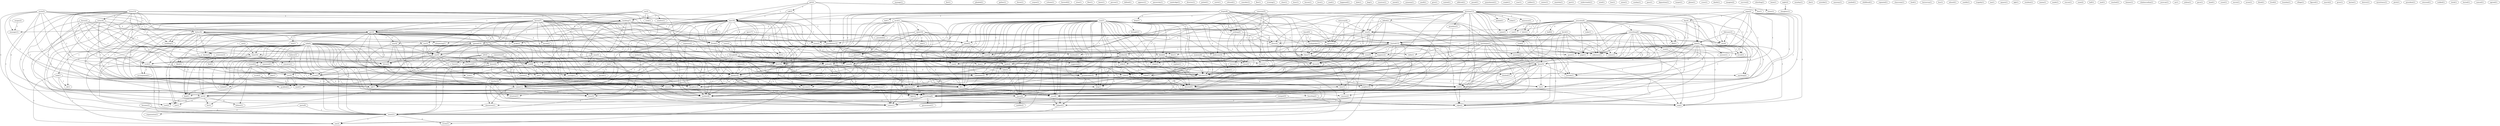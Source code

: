digraph G {
  home [ label="home(14)" ];
  work [ label="work(1)" ];
  sister [ label="sister(4)" ];
  law [ label="law(19)" ];
  father [ label="father(9)" ];
  wedding [ label="wedding(1)" ];
  break [ label="break(2)" ];
  break [ label="break(1)" ];
  one [ label="one(5)" ];
  drive [ label="drive(2)" ];
  told [ label="told(8)" ];
  time [ label="time(10)" ];
  stood [ label="stood(3)" ];
  everything [ label="everything(6)" ];
  daughter [ label="daughter(3)" ];
  work [ label="work(3)" ];
  downtown [ label="downtown(1)" ];
  went [ label="went(21)" ];
  mother [ label="mother(8)" ];
  girl [ label="girl(2)" ];
  boy [ label="boy(1)" ];
  call [ label="call(3)" ];
  honor [ label="honor(1)" ];
  grandfather [ label="grandfather(3)" ];
  grandmother [ label="grandmother(5)" ];
  seryozha [ label="seryozha(6)" ];
  half [ label="half(4)" ];
  something [ label="something(6)" ];
  wake [ label="wake(1)" ];
  dbd [ label="dbd(1)" ];
  started [ label="started(13)" ];
  son [ label="son(1)" ];
  comes [ label="comes(1)" ];
  reference [ label="reference(1)" ];
  name [ label="name(1)" ];
  page [ label="page(1)" ];
  dress [ label="dress(4)" ];
  shirt [ label="shirt(1)" ];
  org [ label="org(2)" ];
  tell [ label="tell(3)" ];
  sdpa [ label="sdpa(2)" ];
  manage [ label="manage(1)" ];
  hurry [ label="hurry(2)" ];
  go [ label="go(24)" ];
  come [ label="come(4)" ];
  squeezed [ label="squeezed(1)" ];
  saw [ label="saw(5)" ];
  hand [ label="hand(1)" ];
  grabbed [ label="grabbed(1)" ];
  fist [ label="fist(1)" ];
  pleaded [ label="pleaded(1)" ];
  put [ label="put(1)" ];
  fur [ label="fur(1)" ];
  helmet [ label="helmet(1)" ];
  hat [ label="hat(1)" ];
  coat [ label="coat(2)" ];
  gather [ label="gather(1)" ];
  threw [ label="threw(1)" ];
  corpse [ label="corpse(1)" ];
  volume [ label="volume(1)" ];
  farewell [ label="farewell(2)" ];
  irina [ label="irina(1)" ];
  sevil [ label="sevil(1)" ];
  open [ label="open(10)" ];
  pounded [ label="pounded(2)" ];
  please [ label="please(7)" ];
  broke [ label="broke(2)" ];
  brother [ label="brother(4)" ];
  door [ label="door(32)" ];
  knife [ label="knife(4)" ];
  kill [ label="kill(7)" ];
  apartment [ label="apartment(7)" ];
  ll [ label="ll(1)" ];
  shouted [ label="shouted(5)" ];
  leave [ label="leave(9)" ];
  someone [ label="someone(5)" ];
  street [ label="street(2)" ];
  outside [ label="outside(1)" ];
  flow [ label="flow(1)" ];
  knew [ label="knew(1)" ];
  person [ label="person(1)" ];
  defend [ label="defend(1)" ];
  appears [ label="appears(1)" ];
  calm [ label="calm(6)" ];
  won [ label="won(1)" ];
  hear [ label="hear(1)" ];
  anyone [ label="anyone(2)" ];
  try [ label="try(1)" ];
  passersby [ label="passersby(1)" ];
  cambridge [ label="cambridge(1)" ];
  director [ label="director(1)" ];
  picked [ label="picked(1)" ];
  karina [ label="karina(1)" ];
  stay [ label="stay(4)" ];
  opened [ label="opened(10)" ];
  asked [ label="asked(5)" ];
  want [ label="want(2)" ];
  came [ label="came(11)" ];
  block [ label="block(6)" ];
  calm [ label="calm(3)" ];
  courage [ label="courage(1)" ];
  catch [ label="catch(1)" ];
  lezgin [ label="lezgin(8)" ];
  building [ label="building(7)" ];
  wasn [ label="wasn(3)" ];
  nothing [ label="nothing(4)" ];
  bathroom [ label="bathroom(4)" ];
  upstairs [ label="upstairs(1)" ];
  hid [ label="hid(1)" ];
  floor [ label="floor(7)" ];
  morning [ label="morning(2)" ];
  neighbor [ label="neighbor(5)" ];
  keep [ label="keep(1)" ];
  refused [ label="refused(1)" ];
  consider [ label="consider(1)" ];
  flee [ label="flee(1)" ];
  took [ label="took(4)" ];
  evening [ label="evening(1)" ];
  chair [ label="chair(1)" ];
  hour [ label="hour(1)" ];
  car [ label="car(5)" ];
  rock [ label="rock(1)" ];
  burial [ label="burial(2)" ];
  help [ label="help(1)" ];
  window [ label="window(1)" ];
  accompanied [ label="accompanied(1)" ];
  voice [ label="voice(3)" ];
  side [ label="side(1)" ];
  family [ label="family(10)" ];
  ordered [ label="ordered(1)" ];
  fight [ label="fight(2)" ];
  truck [ label="truck(3)" ];
  uncle [ label="uncle(5)" ];
  situation [ label="situation(1)" ];
  town [ label="town(5)" ];
  manager [ label="manager(1)" ];
  entryway [ label="entryway(6)" ];
  way [ label="way(4)" ];
  ran [ label="ran(3)" ];
  balcony [ label="balcony(12)" ];
  helped [ label="helped(3)" ];
  lesson [ label="lesson(1)" ];
  left [ label="left(4)" ];
  raise [ label="raise(1)" ];
  police [ label="police(6)" ];
  burst [ label="burst(1)" ];
  station [ label="station(3)" ];
  courtyard [ label="courtyard(5)" ];
  see [ label="see(3)" ];
  send [ label="send(2)" ];
  happens [ label="happens(2)" ];
  think [ label="think(4)" ];
  throw [ label="throw(2)" ];
  save [ label="save(8)" ];
  city [ label="city(6)" ];
  love [ label="love(1)" ];
  look [ label="look(2)" ];
  ok [ label="ok(1)" ];
  heard [ label="heard(5)" ];
  loudspeaker [ label="loudspeaker(1)" ];
  read [ label="read(1)" ];
  raced [ label="raced(1)" ];
  run [ label="run(2)" ];
  suggested [ label="suggested(1)" ];
  wife [ label="wife(3)" ];
  whispering [ label="whispering(1)" ];
  climb [ label="climb(3)" ];
  called [ label="called(7)" ];
  dacha [ label="dacha(3)" ];
  happened [ label="happened(1)" ];
  fate [ label="fate(1)" ];
  become [ label="become(1)" ];
  widow [ label="widow(1)" ];
  hide [ label="hide(1)" ];
  kristina [ label="kristina(13)" ];
  killed [ label="killed(2)" ];
  spoiled [ label="spoiled(1)" ];
  didn [ label="didn(4)" ];
  woke [ label="woke(1)" ];
  announce [ label="announce(1)" ];
  know [ label="know(5)" ];
  grandma [ label="grandma(3)" ];
  didn [ label="didn(5)" ];
  loved [ label="loved(3)" ];
  room [ label="room(5)" ];
  lock [ label="lock(1)" ];
  met [ label="met(1)" ];
  put [ label="put(2)" ];
  close [ label="close(2)" ];
  sit [ label="sit(1)" ];
  look [ label="look(1)" ];
  ira [ label="ira(1)" ];
  brought [ label="brought(1)" ];
  remember [ label="remember(2)" ];
  beg [ label="beg(1)" ];
  receiver [ label="receiver(1)" ];
  sat [ label="sat(2)" ];
  begged [ label="begged(2)" ];
  take [ label="take(3)" ];
  everyone [ label="everyone(3)" ];
  liked [ label="liked(1)" ];
  metal [ label="metal(1)" ];
  david [ label="david(1)" ];
  bye [ label="bye(1)" ];
  husband [ label="husband(1)" ];
  armenia [ label="armenia(1)" ];
  man [ label="man(5)" ];
  house [ label="house(2)" ];
  mamma [ label="mamma(6)" ];
  edik [ label="edik(1)" ];
  turned [ label="turned(2)" ];
  joke [ label="joke(1)" ];
  looked [ label="looked(7)" ];
  kind [ label="kind(1)" ];
  smell [ label="smell(1)" ];
  give [ label="give(1)" ];
  waited [ label="waited(1)" ];
  inflicted [ label="inflicted(1)" ];
  papa [ label="papa(1)" ];
  day [ label="day(4)" ];
  karina [ label="karina(7)" ];
  pound [ label="pound(1)" ];
  punishment [ label="punishment(1)" ];
  couple [ label="couple(1)" ];
  roar [ label="roar(1)" ];
  azerbaijan [ label="azerbaijan(1)" ];
  soldier [ label="soldier(1)" ];
  center [ label="center(1)" ];
  table [ label="table(1)" ];
  guest [ label="guest(1)" ];
  anatolia [ label="anatolia(1)" ];
  part [ label="part(1)" ];
  understands [ label="understands(1)" ];
  wind [ label="wind(1)" ];
  became [ label="became(3)" ];
  box [ label="box(1)" ];
  noise [ label="noise(1)" ];
  sunday [ label="sunday(1)" ];
  terror [ label="terror(1)" ];
  human [ label="human(1)" ];
  locked [ label="locked(1)" ];
  pass [ label="pass(1)" ];
  committee [ label="committee(5)" ];
  anything [ label="anything(2)" ];
  deposition [ label="deposition(1)" ];
  thing [ label="thing(1)" ];
  knows [ label="knows(3)" ];
  turgut [ label="turgut(1)" ];
  phone [ label="phone(1)" ];
  cross [ label="cross(1)" ];
  death [ label="death(1)" ];
  imagine [ label="imagine(2)" ];
  survive [ label="survive(2)" ];
  whistling [ label="whistling(1)" ];
  lenin [ label="lenin(1)" ];
  night [ label="night(2)" ];
  slaughter [ label="slaughter(1)" ];
  monday [ label="monday(1)" ];
  din [ label="din(1)" ];
  aristide [ label="aristide(1)" ];
  misha [ label="misha(3)" ];
  nasosny [ label="nasosny(1)" ];
  needed [ label="needed(1)" ];
  teacher [ label="teacher(2)" ];
  conceive [ label="conceive(1)" ];
  find [ label="find(1)" ];
  explain [ label="explain(1)" ];
  climbed [ label="climbed(1)" ];
  childhood [ label="childhood(1)" ];
  answer [ label="answer(1)" ];
  repeated [ label="repeated(1)" ];
  th [ label="th(2)" ];
  decide [ label="decide(1)" ];
  address [ label="address(1)" ];
  vehicle [ label="vehicle(2)" ];
  wrote [ label="wrote(1)" ];
  classroom [ label="classroom(1)" ];
  food [ label="food(1)" ];
  borisovna [ label="borisovna(1)" ];
  bus [ label="bus(1)" ];
  raisa [ label="raisa(3)" ];
  thought [ label="thought(8)" ];
  list [ label="list(1)" ];
  eduard [ label="eduard(1)" ];
  candle [ label="candle(1)" ];
  tragedy [ label="tragedy(1)" ];
  believe [ label="believe(3)" ];
  ma [ label="ma(1)" ];
  square [ label="square(1)" ];
  kgb [ label="kgb(1)" ];
  resident [ label="resident(1)" ];
  school [ label="school(3)" ];
  marina [ label="marina(2)" ];
  ambartsumian [ label="ambartsumian(4)" ];
  mama [ label="mama(1)" ];
  made [ label="made(1)" ];
  rescue [ label="rescue(1)" ];
  ira [ label="ira(27)" ];
  february [ label="february(3)" ];
  none [ label="none(2)" ];
  hall [ label="hall(1)" ];
  ozal [ label="ozal(1)" ];
  reached [ label="reached(1)" ];
  edik [ label="edik(1)" ];
  bonner [ label="bonner(1)" ];
  shahmuradian [ label="shahmuradian(1)" ];
  yerevan [ label="yerevan(1)" ];
  ny [ label="ny(1)" ];
  yelena [ label="yelena(1)" ];
  gave [ label="gave(1)" ];
  head [ label="head(1)" ];
  government [ label="government(1)" ];
  sergey [ label="sergey(2)" ];
  count [ label="count(1)" ];
  movie [ label="movie(1)" ];
  arsen [ label="arsen(1)" ];
  blood [ label="blood(1)" ];
  boarding [ label="boarding(2)" ];
  lived [ label="lived(2)" ];
  hrazdan [ label="hrazdan(1)" ];
  middle [ label="middle(2)" ];
  sumgait [ label="sumgait(5)" ];
  party [ label="party(6)" ];
  organization [ label="organization(1)" ];
  village [ label="village(1)" ];
  figured [ label="figured(1)" ];
  sogomon [ label="sogomon(2)" ];
  march [ label="march(2)" ];
  grew [ label="grew(1)" ];
  karine [ label="karine(1)" ];
  district [ label="district(1)" ];
  eyewitness [ label="eyewitness(1)" ];
  pitch [ label="pitch(1)" ];
  president [ label="president(1)" ];
  returned [ label="returned(1)" ];
  igor [ label="igor(17)" ];
  edik [ label="edik(6)" ];
  walked [ label="walked(1)" ];
  clock [ label="clock(1)" ];
  buried [ label="buried(1)" ];
  samuel [ label="samuel(1)" ];
  melkumian [ label="melkumian(7)" ];
  papa [ label="papa(2)" ];
  agreed [ label="agreed(1)" ];
  home -> work [ label="2" ];
  home -> sister [ label="1" ];
  home -> law [ label="1" ];
  home -> father [ label="1" ];
  home -> wedding [ label="1" ];
  home -> break [ label="1" ];
  home -> break [ label="1" ];
  home -> one [ label="2" ];
  home -> drive [ label="2" ];
  home -> told [ label="1" ];
  home -> time [ label="1" ];
  home -> stood [ label="1" ];
  home -> everything [ label="1" ];
  home -> daughter [ label="1" ];
  home -> work [ label="2" ];
  home -> downtown [ label="1" ];
  home -> went [ label="1" ];
  home -> mother [ label="1" ];
  girl -> boy [ label="1" ];
  girl -> call [ label="1" ];
  girl -> law [ label="1" ];
  girl -> honor [ label="1" ];
  girl -> grandfather [ label="1" ];
  girl -> grandmother [ label="1" ];
  girl -> mother [ label="1" ];
  seryozha -> half [ label="2" ];
  seryozha -> something [ label="1" ];
  seryozha -> wake [ label="1" ];
  seryozha -> dbd [ label="1" ];
  seryozha -> started [ label="1" ];
  seryozha -> son [ label="1" ];
  seryozha -> comes [ label="1" ];
  seryozha -> reference [ label="1" ];
  seryozha -> name [ label="1" ];
  seryozha -> page [ label="1" ];
  seryozha -> dress [ label="1" ];
  seryozha -> shirt [ label="1" ];
  seryozha -> everything [ label="1" ];
  seryozha -> org [ label="1" ];
  seryozha -> daughter [ label="1" ];
  seryozha -> tell [ label="1" ];
  seryozha -> sdpa [ label="1" ];
  hurry -> go [ label="1" ];
  hurry -> come [ label="1" ];
  hurry -> one [ label="1" ];
  hurry -> squeezed [ label="1" ];
  hurry -> saw [ label="1" ];
  hurry -> hand [ label="1" ];
  hurry -> grabbed [ label="1" ];
  put -> fur [ label="2" ];
  put -> helmet [ label="2" ];
  put -> hat [ label="2" ];
  put -> coat [ label="2" ];
  sevil -> open [ label="1" ];
  sevil -> pounded [ label="1" ];
  sevil -> please [ label="1" ];
  sevil -> broke [ label="1" ];
  sevil -> brother [ label="1" ];
  sevil -> door [ label="1" ];
  sevil -> knife [ label="1" ];
  sevil -> kill [ label="1" ];
  sevil -> apartment [ label="1" ];
  sevil -> ll [ label="1" ];
  sevil -> shouted [ label="1" ];
  sevil -> leave [ label="1" ];
  someone -> law [ label="1" ];
  someone -> come [ label="2" ];
  someone -> break [ label="1" ];
  someone -> break [ label="1" ];
  someone -> street [ label="1" ];
  someone -> door [ label="1" ];
  someone -> outside [ label="1" ];
  calm -> won [ label="1" ];
  calm -> hear [ label="1" ];
  calm -> anyone [ label="1" ];
  calm -> apartment [ label="1" ];
  calm -> try [ label="2" ];
  karina -> go [ label="3" ];
  karina -> stay [ label="3" ];
  karina -> opened [ label="3" ];
  karina -> come [ label="1" ];
  karina -> asked [ label="1" ];
  karina -> one [ label="1" ];
  karina -> told [ label="2" ];
  karina -> want [ label="1" ];
  karina -> door [ label="1" ];
  karina -> kill [ label="2" ];
  karina -> came [ label="1" ];
  karina -> block [ label="1" ];
  karina -> ll [ label="3" ];
  karina -> calm [ label="1" ];
  karina -> went [ label="1" ];
  karina -> courage [ label="1" ];
  lezgin -> building [ label="1" ];
  lezgin -> opened [ label="2" ];
  lezgin -> wasn [ label="1" ];
  lezgin -> nothing [ label="1" ];
  lezgin -> bathroom [ label="1" ];
  lezgin -> upstairs [ label="1" ];
  lezgin -> told [ label="2" ];
  lezgin -> hear [ label="1" ];
  lezgin -> hid [ label="1" ];
  lezgin -> floor [ label="1" ];
  lezgin -> door [ label="2" ];
  lezgin -> kill [ label="1" ];
  lezgin -> apartment [ label="2" ];
  lezgin -> calm [ label="2" ];
  lezgin -> everything [ label="1" ];
  lezgin -> morning [ label="1" ];
  lezgin -> went [ label="1" ];
  lezgin -> neighbor [ label="1" ];
  lezgin -> keep [ label="1" ];
  half -> took [ label="1" ];
  car -> building [ label="1" ];
  car -> go [ label="1" ];
  car -> rock [ label="1" ];
  car -> burial [ label="1" ];
  car -> one [ label="1" ];
  car -> help [ label="1" ];
  car -> window [ label="1" ];
  work -> stood [ label="1" ];
  work -> accompanied [ label="1" ];
  work -> went [ label="1" ];
  open -> started [ label="1" ];
  open -> please [ label="3" ];
  open -> bathroom [ label="1" ];
  open -> come [ label="1" ];
  open -> asked [ label="1" ];
  open -> voice [ label="1" ];
  open -> side [ label="1" ];
  open -> door [ label="10" ];
  open -> family [ label="1" ];
  open -> apartment [ label="1" ];
  open -> ordered [ label="1" ];
  open -> fight [ label="1" ];
  truck -> kill [ label="2" ];
  truck -> came [ label="2" ];
  uncle -> law [ label="1" ];
  uncle -> father [ label="1" ];
  uncle -> building [ label="1" ];
  uncle -> go [ label="1" ];
  uncle -> broke [ label="1" ];
  uncle -> saw [ label="1" ];
  uncle -> family [ label="1" ];
  uncle -> came [ label="2" ];
  uncle -> situation [ label="1" ];
  uncle -> town [ label="2" ];
  uncle -> daughter [ label="1" ];
  uncle -> manager [ label="1" ];
  entryway -> way [ label="1" ];
  entryway -> upstairs [ label="1" ];
  entryway -> floor [ label="1" ];
  sister -> father [ label="2" ];
  sister -> ran [ label="1" ];
  sister -> kill [ label="1" ];
  sister -> balcony [ label="1" ];
  sister -> ll [ label="1" ];
  sister -> helped [ label="1" ];
  sister -> mother [ label="3" ];
  left -> raise [ label="1" ];
  left -> police [ label="1" ];
  left -> burst [ label="1" ];
  left -> station [ label="1" ];
  left -> balcony [ label="1" ];
  left -> courtyard [ label="1" ];
  left -> went [ label="1" ];
  left -> neighbor [ label="1" ];
  left -> see [ label="1" ];
  something -> send [ label="1" ];
  something -> dbd [ label="1" ];
  something -> started [ label="1" ];
  something -> comes [ label="1" ];
  something -> reference [ label="1" ];
  something -> page [ label="1" ];
  something -> happens [ label="2" ];
  something -> think [ label="1" ];
  something -> knife [ label="1" ];
  something -> throw [ label="1" ];
  something -> balcony [ label="1" ];
  something -> ll [ label="1" ];
  something -> save [ label="1" ];
  something -> everything [ label="1" ];
  something -> org [ label="1" ];
  something -> tell [ label="1" ];
  something -> sdpa [ label="1" ];
  something -> city [ label="1" ];
  look -> ok [ label="1" ];
  look -> apartment [ label="1" ];
  look -> see [ label="1" ];
  heard -> started [ label="1" ];
  heard -> upstairs [ label="1" ];
  heard -> loudspeaker [ label="1" ];
  heard -> went [ label="1" ];
  call -> law [ label="2" ];
  call -> grandfather [ label="2" ];
  call -> come [ label="1" ];
  call -> mother [ label="2" ];
  law -> father [ label="6" ];
  law -> ran [ label="2" ];
  law -> wedding [ label="1" ];
  law -> grandfather [ label="1" ];
  law -> broke [ label="1" ];
  law -> wasn [ label="1" ];
  law -> raced [ label="1" ];
  law -> come [ label="1" ];
  law -> break [ label="1" ];
  law -> break [ label="1" ];
  law -> run [ label="1" ];
  law -> suggested [ label="1" ];
  law -> police [ label="1" ];
  law -> wife [ label="2" ];
  law -> kill [ label="2" ];
  law -> whispering [ label="1" ];
  law -> balcony [ label="4" ];
  law -> climb [ label="1" ];
  law -> town [ label="1" ];
  law -> ll [ label="2" ];
  law -> save [ label="1" ];
  law -> shouted [ label="1" ];
  law -> called [ label="1" ];
  law -> helped [ label="2" ];
  law -> help [ label="1" ];
  law -> mother [ label="8" ];
  father -> opened [ label="1" ];
  father -> wedding [ label="1" ];
  father -> grandfather [ label="1" ];
  father -> dacha [ label="1" ];
  father -> broke [ label="1" ];
  father -> wasn [ label="1" ];
  father -> come [ label="1" ];
  father -> break [ label="1" ];
  father -> break [ label="1" ];
  father -> drive [ label="1" ];
  father -> grandmother [ label="1" ];
  father -> door [ label="1" ];
  father -> whispering [ label="1" ];
  father -> stood [ label="1" ];
  father -> town [ label="1" ];
  father -> ll [ label="1" ];
  father -> mother [ label="1" ];
  building -> go [ label="1" ];
  building -> raise [ label="1" ];
  building -> fate [ label="1" ];
  building -> family [ label="1" ];
  building -> become [ label="1" ];
  building -> came [ label="1" ];
  building -> situation [ label="1" ];
  building -> town [ label="1" ];
  building -> everything [ label="1" ];
  building -> manager [ label="1" ];
  building -> widow [ label="1" ];
  kristina -> killed [ label="1" ];
  kristina -> spoiled [ label="1" ];
  kristina -> son [ label="1" ];
  kristina -> grandfather [ label="1" ];
  kristina -> name [ label="1" ];
  kristina -> asked [ label="1" ];
  kristina -> dress [ label="1" ];
  kristina -> way [ label="1" ];
  kristina -> didn [ label="2" ];
  kristina -> shirt [ label="1" ];
  kristina -> want [ label="1" ];
  kristina -> anyone [ label="1" ];
  kristina -> grandmother [ label="1" ];
  kristina -> woke [ label="1" ];
  kristina -> announce [ label="1" ];
  kristina -> know [ label="1" ];
  kristina -> grandma [ label="1" ];
  kristina -> throw [ label="1" ];
  kristina -> balcony [ label="1" ];
  kristina -> didn [ label="2" ];
  kristina -> climb [ label="4" ];
  kristina -> save [ label="3" ];
  kristina -> shouted [ label="3" ];
  kristina -> daughter [ label="1" ];
  kristina -> loved [ label="1" ];
  kristina -> helped [ label="3" ];
  kristina -> mother [ label="3" ];
  go -> stay [ label="3" ];
  go -> dacha [ label="2" ];
  go -> burial [ label="2" ];
  go -> room [ label="2" ];
  go -> ok [ label="1" ];
  go -> told [ label="2" ];
  go -> police [ label="3" ];
  go -> door [ label="3" ];
  go -> lock [ label="1" ];
  go -> station [ label="2" ];
  go -> kill [ label="2" ];
  go -> met [ label="1" ];
  go -> ll [ label="4" ];
  go -> accompanied [ label="1" ];
  go -> put [ label="1" ];
  go -> everything [ label="1" ];
  go -> tell [ label="1" ];
  go -> work [ label="2" ];
  go -> close [ label="1" ];
  go -> sit [ label="1" ];
  go -> went [ label="1" ];
  go -> look [ label="1" ];
  stay -> one [ label="1" ];
  stay -> drive [ label="1" ];
  stay -> kill [ label="1" ];
  stay -> ll [ label="1" ];
  stay -> save [ label="1" ];
  killed -> way [ label="1" ];
  killed -> upstairs [ label="1" ];
  killed -> floor [ label="1" ];
  killed -> came [ label="1" ];
  killed -> save [ label="1" ];
  killed -> outside [ label="1" ];
  ira -> started [ label="3" ];
  ira -> nothing [ label="1" ];
  ira -> bathroom [ label="2" ];
  ira -> brother [ label="2" ];
  ira -> come [ label="1" ];
  ira -> asked [ label="3" ];
  ira -> voice [ label="3" ];
  ira -> dress [ label="1" ];
  ira -> one [ label="1" ];
  ira -> way [ label="2" ];
  ira -> happens [ label="2" ];
  ira -> upstairs [ label="2" ];
  ira -> run [ label="1" ];
  ira -> told [ label="2" ];
  ira -> time [ label="2" ];
  ira -> suggested [ label="1" ];
  ira -> think [ label="1" ];
  ira -> brought [ label="1" ];
  ira -> want [ label="3" ];
  ira -> police [ label="1" ];
  ira -> floor [ label="1" ];
  ira -> wife [ label="3" ];
  ira -> door [ label="3" ];
  ira -> came [ label="5" ];
  ira -> throw [ label="2" ];
  ira -> balcony [ label="3" ];
  ira -> fight [ label="1" ];
  ira -> climb [ label="1" ];
  ira -> ll [ label="5" ];
  ira -> save [ label="1" ];
  ira -> shouted [ label="2" ];
  ira -> daughter [ label="2" ];
  ira -> tell [ label="2" ];
  ira -> called [ label="1" ];
  ira -> remember [ label="1" ];
  ira -> helped [ label="3" ];
  ira -> help [ label="1" ];
  ira -> went [ label="2" ];
  ira -> courage [ label="1" ];
  ira -> mother [ label="3" ];
  sat -> time [ label="1" ];
  ran -> one [ label="1" ];
  ran -> knife [ label="1" ];
  ran -> kill [ label="1" ];
  ran -> balcony [ label="1" ];
  ran -> ll [ label="1" ];
  send -> save [ label="1" ];
  begged -> come [ label="1" ];
  begged -> take [ label="1" ];
  begged -> ll [ label="1" ];
  begged -> leave [ label="1" ];
  everyone -> liked [ label="1" ];
  david -> started [ label="1" ];
  david -> comes [ label="1" ];
  david -> reference [ label="1" ];
  david -> page [ label="1" ];
  david -> room [ label="1" ];
  david -> ll [ label="1" ];
  david -> everything [ label="1" ];
  david -> org [ label="1" ];
  david -> tell [ label="1" ];
  david -> sdpa [ label="1" ];
  started -> comes [ label="1" ];
  started -> reference [ label="1" ];
  started -> bathroom [ label="1" ];
  started -> brother [ label="1" ];
  started -> page [ label="1" ];
  started -> voice [ label="1" ];
  started -> room [ label="1" ];
  started -> told [ label="1" ];
  started -> door [ label="5" ];
  started -> bye [ label="1" ];
  started -> balcony [ label="1" ];
  started -> everything [ label="1" ];
  started -> org [ label="1" ];
  started -> tell [ label="1" ];
  started -> remember [ label="1" ];
  started -> husband [ label="1" ];
  started -> close [ label="1" ];
  started -> sdpa [ label="1" ];
  started -> neighbor [ label="1" ];
  started -> mother [ label="1" ];
  opened -> dacha [ label="1" ];
  opened -> man [ label="1" ];
  opened -> drive [ label="1" ];
  opened -> told [ label="2" ];
  opened -> house [ label="1" ];
  opened -> door [ label="7" ];
  opened -> kill [ label="1" ];
  opened -> stood [ label="1" ];
  opened -> ll [ label="2" ];
  opened -> calm [ label="1" ];
  mamma -> come [ label="1" ];
  mamma -> throw [ label="1" ];
  mamma -> balcony [ label="1" ];
  mamma -> save [ label="1" ];
  mamma -> shouted [ label="1" ];
  edik -> fur [ label="1" ];
  edik -> room [ label="1" ];
  edik -> told [ label="1" ];
  edik -> time [ label="1" ];
  edik -> think [ label="1" ];
  edik -> turned [ label="1" ];
  edik -> wife [ label="1" ];
  edik -> helmet [ label="1" ];
  edik -> door [ label="2" ];
  edik -> joke [ label="1" ];
  edik -> balcony [ label="1" ];
  edik -> hat [ label="1" ];
  edik -> stood [ label="1" ];
  edik -> put [ label="1" ];
  edik -> daughter [ label="1" ];
  edik -> remember [ label="1" ];
  edik -> looked [ label="1" ];
  edik -> close [ label="1" ];
  edik -> coat [ label="1" ];
  edik -> went [ label="2" ];
  edik -> mother [ label="1" ];
  edik -> kind [ label="1" ];
  pounded -> please [ label="1" ];
  please -> come [ label="1" ];
  please -> door [ label="1" ];
  please -> take [ label="2" ];
  please -> ll [ label="1" ];
  please -> leave [ label="1" ];
  papa -> comes [ label="1" ];
  papa -> reference [ label="1" ];
  papa -> asked [ label="1" ];
  papa -> page [ label="1" ];
  papa -> day [ label="1" ];
  papa -> know [ label="1" ];
  papa -> everything [ label="1" ];
  papa -> org [ label="1" ];
  papa -> tell [ label="1" ];
  papa -> sdpa [ label="1" ];
  papa -> city [ label="1" ];
  karina -> come [ label="1" ];
  karina -> asked [ label="1" ];
  karina -> one [ label="1" ];
  karina -> told [ label="2" ];
  karina -> want [ label="1" ];
  karina -> door [ label="1" ];
  karina -> kill [ label="2" ];
  karina -> came [ label="1" ];
  karina -> block [ label="1" ];
  karina -> ll [ label="3" ];
  karina -> calm [ label="1" ];
  karina -> went [ label="1" ];
  karina -> courage [ label="1" ];
  grandfather -> grandmother [ label="2" ];
  dacha -> liked [ label="1" ];
  broke -> apartment [ label="1" ];
  broke -> town [ label="1" ];
  azerbaijan -> comes [ label="1" ];
  azerbaijan -> reference [ label="1" ];
  azerbaijan -> page [ label="1" ];
  azerbaijan -> room [ label="1" ];
  azerbaijan -> fate [ label="1" ];
  azerbaijan -> family [ label="1" ];
  azerbaijan -> become [ label="1" ];
  azerbaijan -> ll [ label="1" ];
  azerbaijan -> everything [ label="2" ];
  azerbaijan -> org [ label="1" ];
  azerbaijan -> tell [ label="1" ];
  azerbaijan -> sdpa [ label="1" ];
  azerbaijan -> widow [ label="1" ];
  wasn -> table [ label="1" ];
  wasn -> guest [ label="1" ];
  took -> morning [ label="1" ];
  took -> went [ label="1" ];
  became -> went [ label="1" ];
  nothing -> dress [ label="2" ];
  nothing -> apartment [ label="1" ];
  nothing -> calm [ label="1" ];
  bathroom -> voice [ label="1" ];
  bathroom -> terror [ label="1" ];
  bathroom -> human [ label="1" ];
  man -> voice [ label="1" ];
  man -> house [ label="1" ];
  man -> door [ label="1" ];
  man -> family [ label="1" ];
  man -> locked [ label="1" ];
  man -> balcony [ label="1" ];
  man -> stood [ label="1" ];
  brother -> run [ label="1" ];
  brother -> suggested [ label="1" ];
  brother -> police [ label="1" ];
  brother -> wife [ label="2" ];
  brother -> knife [ label="1" ];
  brother -> kill [ label="1" ];
  brother -> balcony [ label="1" ];
  brother -> ll [ label="1" ];
  brother -> shouted [ label="1" ];
  brother -> called [ label="1" ];
  brother -> leave [ label="1" ];
  brother -> help [ label="1" ];
  brother -> mother [ label="1" ];
  committee -> come [ label="2" ];
  committee -> told [ label="2" ];
  committee -> came [ label="2" ];
  committee -> courtyard [ label="1" ];
  committee -> went [ label="1" ];
  come -> family [ label="1" ];
  come -> apartment [ label="1" ];
  come -> fight [ label="1" ];
  come -> town [ label="2" ];
  come -> anything [ label="1" ];
  asked -> want [ label="1" ];
  asked -> thing [ label="1" ];
  asked -> ll [ label="1" ];
  day -> table [ label="1" ];
  day -> way [ label="1" ];
  day -> guest [ label="1" ];
  day -> work [ label="1" ];
  day -> city [ label="1" ];
  break -> run [ label="1" ];
  break -> door [ label="1" ];
  knows -> family [ label="2" ];
  voice -> balcony [ label="1" ];
  room -> ll [ label="1" ];
  room -> close [ label="1" ];
  room -> sit [ label="1" ];
  break -> run [ label="1" ];
  break -> door [ label="1" ];
  one -> drive [ label="1" ];
  one -> told [ label="1" ];
  one -> squeezed [ label="1" ];
  one -> door [ label="1" ];
  one -> knife [ label="1" ];
  one -> hand [ label="1" ];
  one -> courtyard [ label="1" ];
  one -> grabbed [ label="1" ];
  one -> courage [ label="1" ];
  night -> slaughter [ label="1" ];
  way -> upstairs [ label="1" ];
  way -> grandmother [ label="1" ];
  way -> floor [ label="1" ];
  way -> shouted [ label="1" ];
  way -> loved [ label="1" ];
  way -> work [ label="1" ];
  happens -> throw [ label="1" ];
  happens -> balcony [ label="1" ];
  happens -> save [ label="1" ];
  misha -> door [ label="1" ];
  misha -> saw [ label="1" ];
  misha -> family [ label="1" ];
  misha -> stood [ label="1" ];
  misha -> daughter [ label="1" ];
  upstairs -> hear [ label="1" ];
  upstairs -> floor [ label="2" ];
  upstairs -> apartment [ label="1" ];
  upstairs -> everything [ label="1" ];
  run -> balcony [ label="1" ];
  told -> grandmother [ label="1" ];
  told -> lock [ label="1" ];
  told -> calm [ label="1" ];
  told -> everything [ label="1" ];
  told -> close [ label="1" ];
  told -> downtown [ label="1" ];
  told -> sit [ label="1" ];
  told -> courage [ label="1" ];
  told -> teacher [ label="1" ];
  time -> door [ label="1" ];
  time -> stood [ label="1" ];
  time -> daughter [ label="1" ];
  time -> work [ label="1" ];
  time -> conceive [ label="1" ];
  time -> find [ label="1" ];
  time -> mother [ label="1" ];
  think -> street [ label="1" ];
  think -> wife [ label="1" ];
  think -> knife [ label="1" ];
  think -> know [ label="1" ];
  think -> explain [ label="1" ];
  think -> balcony [ label="1" ];
  think -> climbed [ label="1" ];
  think -> climb [ label="1" ];
  think -> remember [ label="2" ];
  think -> went [ label="1" ];
  didn -> want [ label="2" ];
  didn -> police [ label="1" ];
  didn -> grandmother [ label="1" ];
  didn -> answer [ label="1" ];
  didn -> door [ label="1" ];
  didn -> station [ label="1" ];
  didn -> know [ label="4" ];
  didn -> balcony [ label="1" ];
  didn -> climb [ label="2" ];
  didn -> calm [ label="1" ];
  didn -> anything [ label="2" ];
  didn -> loved [ label="1" ];
  didn -> try [ label="1" ];
  didn -> outside [ label="2" ];
  hear -> anyone [ label="1" ];
  hear -> everything [ label="1" ];
  want -> door [ label="1" ];
  want -> climb [ label="1" ];
  want -> ll [ label="1" ];
  th -> family [ label="1" ];
  th -> decide [ label="1" ];
  th -> came [ label="1" ];
  turned -> saw [ label="1" ];
  turned -> joke [ label="1" ];
  turned -> kill [ label="1" ];
  turned -> came [ label="1" ];
  turned -> looked [ label="1" ];
  turned -> kind [ label="1" ];
  police -> address [ label="1" ];
  police -> vehicle [ label="2" ];
  police -> saw [ label="1" ];
  police -> station [ label="3" ];
  police -> ll [ label="1" ];
  police -> put [ label="1" ];
  police -> everything [ label="1" ];
  police -> tell [ label="1" ];
  police -> help [ label="1" ];
  police -> wrote [ label="1" ];
  grandmother -> shouted [ label="1" ];
  human -> ll [ label="1" ];
  raisa -> thought [ label="1" ];
  raisa -> husband [ label="1" ];
  raisa -> list [ label="1" ];
  raisa -> mother [ label="2" ];
  floor -> door [ label="1" ];
  floor -> apartment [ label="1" ];
  floor -> everything [ label="1" ];
  thought -> door [ label="1" ];
  thought -> kill [ label="1" ];
  thought -> bye [ label="1" ];
  thought -> ll [ label="1" ];
  thought -> save [ label="1" ];
  thought -> put [ label="1" ];
  thought -> leave [ label="1" ];
  thought -> mother [ label="1" ];
  house -> stood [ label="1" ];
  house -> everything [ label="1" ];
  house -> org [ label="1" ];
  house -> tell [ label="1" ];
  house -> sdpa [ label="1" ];
  wife -> balcony [ label="1" ];
  wife -> called [ label="1" ];
  wife -> help [ label="1" ];
  door -> family [ label="1" ];
  door -> apartment [ label="1" ];
  door -> ordered [ label="2" ];
  door -> fight [ label="1" ];
  door -> calm [ label="3" ];
  door -> remember [ label="2" ];
  door -> close [ label="2" ];
  believe -> save [ label="1" ];
  believe -> conceive [ label="1" ];
  saw -> kill [ label="1" ];
  saw -> came [ label="1" ];
  saw -> hand [ label="1" ];
  saw -> grabbed [ label="1" ];
  school -> family [ label="1" ];
  school -> become [ label="1" ];
  school -> everything [ label="1" ];
  school -> widow [ label="1" ];
  marina -> family [ label="1" ];
  marina -> balcony [ label="1" ];
  marina -> daughter [ label="1" ];
  take -> ll [ label="1" ];
  take -> leave [ label="1" ];
  ambartsumian -> family [ label="2" ];
  ambartsumian -> came [ label="1" ];
  ambartsumian -> stood [ label="1" ];
  ambartsumian -> daughter [ label="1" ];
  station -> everything [ label="1" ];
  station -> tell [ label="1" ];
  family -> become [ label="1" ];
  family -> came [ label="1" ];
  family -> daughter [ label="1" ];
  family -> widow [ label="1" ];
  knife -> apartment [ label="1" ];
  knife -> fight [ label="1" ];
  know -> climbed [ label="1" ];
  know -> town [ label="1" ];
  know -> save [ label="1" ];
  know -> calm [ label="1" ];
  know -> leave [ label="1" ];
  know -> remember [ label="1" ];
  know -> try [ label="1" ];
  know -> outside [ label="2" ];
  ira -> came [ label="5" ];
  ira -> throw [ label="2" ];
  ira -> balcony [ label="3" ];
  ira -> fight [ label="1" ];
  ira -> climb [ label="1" ];
  ira -> ll [ label="5" ];
  ira -> save [ label="1" ];
  ira -> shouted [ label="2" ];
  ira -> daughter [ label="2" ];
  ira -> tell [ label="2" ];
  ira -> called [ label="1" ];
  ira -> remember [ label="1" ];
  ira -> helped [ label="3" ];
  ira -> help [ label="1" ];
  ira -> went [ label="2" ];
  ira -> courage [ label="1" ];
  ira -> mother [ label="3" ];
  grandma -> shouted [ label="1" ];
  february -> didn [ label="1" ];
  february -> tell [ label="1" ];
  february -> work [ label="1" ];
  february -> city [ label="1" ];
  apartment -> fight [ label="1" ];
  apartment -> everything [ label="2" ];
  apartment -> widow [ label="1" ];
  came -> situation [ label="1" ];
  came -> town [ label="2" ];
  came -> everything [ label="1" ];
  came -> downtown [ label="1" ];
  throw -> balcony [ label="2" ];
  block -> save [ label="1" ];
  block -> everything [ label="1" ];
  block -> went [ label="1" ];
  block -> widow [ label="1" ];
  balcony -> ll [ label="1" ];
  balcony -> looked [ label="1" ];
  balcony -> neighbor [ label="1" ];
  balcony -> see [ label="1" ];
  edik -> hat [ label="1" ];
  edik -> stood [ label="1" ];
  edik -> put [ label="1" ];
  edik -> daughter [ label="1" ];
  edik -> remember [ label="1" ];
  edik -> looked [ label="1" ];
  edik -> close [ label="1" ];
  edik -> coat [ label="1" ];
  edik -> went [ label="2" ];
  edik -> mother [ label="1" ];
  edik -> kind [ label="1" ];
  didn -> climb [ label="2" ];
  didn -> calm [ label="1" ];
  didn -> anything [ label="2" ];
  didn -> loved [ label="1" ];
  didn -> try [ label="1" ];
  didn -> outside [ label="2" ];
  ll -> save [ label="1" ];
  ll -> put [ label="1" ];
  ll -> leave [ label="3" ];
  save -> helped [ label="1" ];
  shouted -> leave [ label="1" ];
  shouted -> helped [ label="1" ];
  calm -> try [ label="2" ];
  put -> coat [ label="2" ];
  everything -> org [ label="1" ];
  everything -> sdpa [ label="1" ];
  everything -> downtown [ label="1" ];
  everything -> government [ label="1" ];
  everything -> widow [ label="1" ];
  daughter -> mother [ label="1" ];
  sergey -> manager [ label="1" ];
  tell -> sdpa [ label="1" ];
  called -> boarding [ label="1" ];
  called -> help [ label="1" ];
  leave -> middle [ label="1" ];
  sumgait -> sdpa [ label="1" ];
  sumgait -> widow [ label="1" ];
  work -> went [ label="1" ];
  remember -> close [ label="1" ];
  remember -> mother [ label="1" ];
  boarding -> sdpa [ label="1" ];
  boarding -> widow [ label="1" ];
  party -> organization [ label="2" ];
  party -> went [ label="1" ];
  looked -> kind [ label="1" ];
  helped -> went [ label="1" ];
  sogomon -> list [ label="1" ];
  sogomon -> mother [ label="1" ];
  went -> wrote [ label="2" ];
  went -> see [ label="1" ];
  look -> see [ label="1" ];
  igor -> city [ label="1" ];
  igor -> list [ label="1" ];
  igor -> mother [ label="4" ];
  edik -> mother [ label="1" ];
  edik -> kind [ label="1" ];
  neighbor -> see [ label="1" ];
  melkumian -> mother [ label="5" ];
  melkumian -> widow [ label="1" ];
  teacher -> widow [ label="1" ];
}
